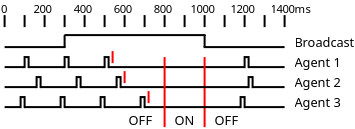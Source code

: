 <?xml version="1.0" encoding="UTF-8"?>
<dia:diagram xmlns:dia="http://www.lysator.liu.se/~alla/dia/">
  <dia:layer name="Background" visible="true" active="true">
    <dia:object type="Standard - Text" version="1" id="O0">
      <dia:attribute name="obj_pos">
        <dia:point val="32.5,8"/>
      </dia:attribute>
      <dia:attribute name="obj_bb">
        <dia:rectangle val="32.5,7.405;35.005,8.15"/>
      </dia:attribute>
      <dia:attribute name="text">
        <dia:composite type="text">
          <dia:attribute name="string">
            <dia:string>#Agent 1#</dia:string>
          </dia:attribute>
          <dia:attribute name="font">
            <dia:font family="sans" style="0" name="Helvetica"/>
          </dia:attribute>
          <dia:attribute name="height">
            <dia:real val="0.8"/>
          </dia:attribute>
          <dia:attribute name="pos">
            <dia:point val="32.5,8"/>
          </dia:attribute>
          <dia:attribute name="color">
            <dia:color val="#000000"/>
          </dia:attribute>
          <dia:attribute name="alignment">
            <dia:enum val="0"/>
          </dia:attribute>
        </dia:composite>
      </dia:attribute>
      <dia:attribute name="valign">
        <dia:enum val="3"/>
      </dia:attribute>
    </dia:object>
    <dia:object type="Standard - Text" version="1" id="O1">
      <dia:attribute name="obj_pos">
        <dia:point val="32.5,9"/>
      </dia:attribute>
      <dia:attribute name="obj_bb">
        <dia:rectangle val="32.5,8.405;35.005,9.15"/>
      </dia:attribute>
      <dia:attribute name="text">
        <dia:composite type="text">
          <dia:attribute name="string">
            <dia:string>#Agent 2#</dia:string>
          </dia:attribute>
          <dia:attribute name="font">
            <dia:font family="sans" style="0" name="Helvetica"/>
          </dia:attribute>
          <dia:attribute name="height">
            <dia:real val="0.8"/>
          </dia:attribute>
          <dia:attribute name="pos">
            <dia:point val="32.5,9"/>
          </dia:attribute>
          <dia:attribute name="color">
            <dia:color val="#000000"/>
          </dia:attribute>
          <dia:attribute name="alignment">
            <dia:enum val="0"/>
          </dia:attribute>
        </dia:composite>
      </dia:attribute>
      <dia:attribute name="valign">
        <dia:enum val="3"/>
      </dia:attribute>
    </dia:object>
    <dia:object type="Standard - Text" version="1" id="O2">
      <dia:attribute name="obj_pos">
        <dia:point val="32.5,10"/>
      </dia:attribute>
      <dia:attribute name="obj_bb">
        <dia:rectangle val="32.5,9.405;35.005,10.15"/>
      </dia:attribute>
      <dia:attribute name="text">
        <dia:composite type="text">
          <dia:attribute name="string">
            <dia:string>#Agent 3#</dia:string>
          </dia:attribute>
          <dia:attribute name="font">
            <dia:font family="sans" style="0" name="Helvetica"/>
          </dia:attribute>
          <dia:attribute name="height">
            <dia:real val="0.8"/>
          </dia:attribute>
          <dia:attribute name="pos">
            <dia:point val="32.5,10"/>
          </dia:attribute>
          <dia:attribute name="color">
            <dia:color val="#000000"/>
          </dia:attribute>
          <dia:attribute name="alignment">
            <dia:enum val="0"/>
          </dia:attribute>
        </dia:composite>
      </dia:attribute>
      <dia:attribute name="valign">
        <dia:enum val="3"/>
      </dia:attribute>
    </dia:object>
    <dia:object type="Standard - Text" version="1" id="O3">
      <dia:attribute name="obj_pos">
        <dia:point val="32.5,9"/>
      </dia:attribute>
      <dia:attribute name="obj_bb">
        <dia:rectangle val="32.5,8.405;32.5,9.15"/>
      </dia:attribute>
      <dia:attribute name="text">
        <dia:composite type="text">
          <dia:attribute name="string">
            <dia:string>##</dia:string>
          </dia:attribute>
          <dia:attribute name="font">
            <dia:font family="sans" style="0" name="Helvetica"/>
          </dia:attribute>
          <dia:attribute name="height">
            <dia:real val="0.8"/>
          </dia:attribute>
          <dia:attribute name="pos">
            <dia:point val="32.5,9"/>
          </dia:attribute>
          <dia:attribute name="color">
            <dia:color val="#000000"/>
          </dia:attribute>
          <dia:attribute name="alignment">
            <dia:enum val="0"/>
          </dia:attribute>
        </dia:composite>
      </dia:attribute>
      <dia:attribute name="valign">
        <dia:enum val="3"/>
      </dia:attribute>
    </dia:object>
    <dia:object type="Standard - Text" version="1" id="O4">
      <dia:attribute name="obj_pos">
        <dia:point val="32.5,10"/>
      </dia:attribute>
      <dia:attribute name="obj_bb">
        <dia:rectangle val="32.5,9.405;32.5,10.15"/>
      </dia:attribute>
      <dia:attribute name="text">
        <dia:composite type="text">
          <dia:attribute name="string">
            <dia:string>##</dia:string>
          </dia:attribute>
          <dia:attribute name="font">
            <dia:font family="sans" style="0" name="Helvetica"/>
          </dia:attribute>
          <dia:attribute name="height">
            <dia:real val="0.8"/>
          </dia:attribute>
          <dia:attribute name="pos">
            <dia:point val="32.5,10"/>
          </dia:attribute>
          <dia:attribute name="color">
            <dia:color val="#000000"/>
          </dia:attribute>
          <dia:attribute name="alignment">
            <dia:enum val="0"/>
          </dia:attribute>
        </dia:composite>
      </dia:attribute>
      <dia:attribute name="valign">
        <dia:enum val="3"/>
      </dia:attribute>
    </dia:object>
    <dia:object type="Standard - Text" version="1" id="O5">
      <dia:attribute name="obj_pos">
        <dia:point val="32.5,7"/>
      </dia:attribute>
      <dia:attribute name="obj_bb">
        <dia:rectangle val="32.5,6.405;35.708,7.15"/>
      </dia:attribute>
      <dia:attribute name="text">
        <dia:composite type="text">
          <dia:attribute name="string">
            <dia:string>#Broadcast#</dia:string>
          </dia:attribute>
          <dia:attribute name="font">
            <dia:font family="sans" style="0" name="Helvetica"/>
          </dia:attribute>
          <dia:attribute name="height">
            <dia:real val="0.8"/>
          </dia:attribute>
          <dia:attribute name="pos">
            <dia:point val="32.5,7"/>
          </dia:attribute>
          <dia:attribute name="color">
            <dia:color val="#000000"/>
          </dia:attribute>
          <dia:attribute name="alignment">
            <dia:enum val="0"/>
          </dia:attribute>
        </dia:composite>
      </dia:attribute>
      <dia:attribute name="valign">
        <dia:enum val="3"/>
      </dia:attribute>
    </dia:object>
    <dia:object type="Standard - Line" version="0" id="O6">
      <dia:attribute name="obj_pos">
        <dia:point val="21,7.45"/>
      </dia:attribute>
      <dia:attribute name="obj_bb">
        <dia:rectangle val="20.95,7.4;21.05,8.1"/>
      </dia:attribute>
      <dia:attribute name="conn_endpoints">
        <dia:point val="21,7.45"/>
        <dia:point val="21,8.05"/>
      </dia:attribute>
      <dia:attribute name="numcp">
        <dia:int val="1"/>
      </dia:attribute>
    </dia:object>
    <dia:object type="Standard - Line" version="0" id="O7">
      <dia:attribute name="obj_pos">
        <dia:point val="21.2,7.45"/>
      </dia:attribute>
      <dia:attribute name="obj_bb">
        <dia:rectangle val="21.15,7.4;21.25,8.1"/>
      </dia:attribute>
      <dia:attribute name="conn_endpoints">
        <dia:point val="21.2,7.45"/>
        <dia:point val="21.2,8.05"/>
      </dia:attribute>
      <dia:attribute name="numcp">
        <dia:int val="1"/>
      </dia:attribute>
    </dia:object>
    <dia:object type="Standard - Line" version="0" id="O8">
      <dia:attribute name="obj_pos">
        <dia:point val="22.6,6.2"/>
      </dia:attribute>
      <dia:attribute name="obj_bb">
        <dia:rectangle val="22.6,6.2;22.6,6.2"/>
      </dia:attribute>
      <dia:attribute name="conn_endpoints">
        <dia:point val="22.6,6.2"/>
        <dia:point val="22.6,6.2"/>
      </dia:attribute>
      <dia:attribute name="numcp">
        <dia:int val="1"/>
      </dia:attribute>
    </dia:object>
    <dia:object type="Standard - Line" version="0" id="O9">
      <dia:attribute name="obj_pos">
        <dia:point val="21.2,7.5"/>
      </dia:attribute>
      <dia:attribute name="obj_bb">
        <dia:rectangle val="20.95,7.45;21.25,7.55"/>
      </dia:attribute>
      <dia:attribute name="conn_endpoints">
        <dia:point val="21.2,7.5"/>
        <dia:point val="21,7.5"/>
      </dia:attribute>
      <dia:attribute name="numcp">
        <dia:int val="1"/>
      </dia:attribute>
    </dia:object>
    <dia:object type="Standard - Line" version="0" id="O10">
      <dia:attribute name="obj_pos">
        <dia:point val="23,8"/>
      </dia:attribute>
      <dia:attribute name="obj_bb">
        <dia:rectangle val="21.13,7.95;23.05,8.05"/>
      </dia:attribute>
      <dia:attribute name="conn_endpoints">
        <dia:point val="23,8"/>
        <dia:point val="21.18,8"/>
      </dia:attribute>
      <dia:attribute name="numcp">
        <dia:int val="1"/>
      </dia:attribute>
    </dia:object>
    <dia:object type="Standard - Line" version="0" id="O11">
      <dia:attribute name="obj_pos">
        <dia:point val="30,8"/>
      </dia:attribute>
      <dia:attribute name="obj_bb">
        <dia:rectangle val="23.13,7.95;30.05,8.05"/>
      </dia:attribute>
      <dia:attribute name="conn_endpoints">
        <dia:point val="30,8"/>
        <dia:point val="23.18,8"/>
      </dia:attribute>
      <dia:attribute name="numcp">
        <dia:int val="1"/>
      </dia:attribute>
    </dia:object>
    <dia:object type="Standard - Line" version="0" id="O12">
      <dia:attribute name="obj_pos">
        <dia:point val="28,7.5"/>
      </dia:attribute>
      <dia:attribute name="obj_bb">
        <dia:rectangle val="27.95,7.45;28.05,11.05"/>
      </dia:attribute>
      <dia:attribute name="conn_endpoints">
        <dia:point val="28,7.5"/>
        <dia:point val="28,11"/>
      </dia:attribute>
      <dia:attribute name="numcp">
        <dia:int val="1"/>
      </dia:attribute>
      <dia:attribute name="line_color">
        <dia:color val="#ff0000"/>
      </dia:attribute>
    </dia:object>
    <dia:object type="Standard - Line" version="0" id="O13">
      <dia:attribute name="obj_pos">
        <dia:point val="21,6.4"/>
      </dia:attribute>
      <dia:attribute name="obj_bb">
        <dia:rectangle val="20.95,6.35;21.05,7.05"/>
      </dia:attribute>
      <dia:attribute name="conn_endpoints">
        <dia:point val="21,6.4"/>
        <dia:point val="21,7"/>
      </dia:attribute>
      <dia:attribute name="numcp">
        <dia:int val="1"/>
      </dia:attribute>
    </dia:object>
    <dia:object type="Standard - Line" version="0" id="O14">
      <dia:attribute name="obj_pos">
        <dia:point val="28.05,6.4"/>
      </dia:attribute>
      <dia:attribute name="obj_bb">
        <dia:rectangle val="20.94,6.35;28.1,6.45"/>
      </dia:attribute>
      <dia:attribute name="conn_endpoints">
        <dia:point val="28.05,6.4"/>
        <dia:point val="20.99,6.4"/>
      </dia:attribute>
      <dia:attribute name="numcp">
        <dia:int val="1"/>
      </dia:attribute>
    </dia:object>
    <dia:object type="Standard - Line" version="0" id="O15">
      <dia:attribute name="obj_pos">
        <dia:point val="32,7"/>
      </dia:attribute>
      <dia:attribute name="obj_bb">
        <dia:rectangle val="27.9,6.95;32.05,7.05"/>
      </dia:attribute>
      <dia:attribute name="conn_endpoints">
        <dia:point val="32,7"/>
        <dia:point val="27.95,7"/>
      </dia:attribute>
      <dia:attribute name="numcp">
        <dia:int val="1"/>
      </dia:attribute>
    </dia:object>
    <dia:object type="Standard - Line" version="0" id="O16">
      <dia:attribute name="obj_pos">
        <dia:point val="21,8"/>
      </dia:attribute>
      <dia:attribute name="obj_bb">
        <dia:rectangle val="19.15,7.95;21.05,8.05"/>
      </dia:attribute>
      <dia:attribute name="conn_endpoints">
        <dia:point val="21,8"/>
        <dia:point val="19.2,8"/>
      </dia:attribute>
      <dia:attribute name="numcp">
        <dia:int val="1"/>
      </dia:attribute>
    </dia:object>
    <dia:object type="Standard - Line" version="0" id="O17">
      <dia:attribute name="obj_pos">
        <dia:point val="19,7.45"/>
      </dia:attribute>
      <dia:attribute name="obj_bb">
        <dia:rectangle val="18.95,7.4;19.05,8.1"/>
      </dia:attribute>
      <dia:attribute name="conn_endpoints">
        <dia:point val="19,7.45"/>
        <dia:point val="19,8.05"/>
      </dia:attribute>
      <dia:attribute name="numcp">
        <dia:int val="1"/>
      </dia:attribute>
    </dia:object>
    <dia:object type="Standard - Line" version="0" id="O18">
      <dia:attribute name="obj_pos">
        <dia:point val="19.2,7.45"/>
      </dia:attribute>
      <dia:attribute name="obj_bb">
        <dia:rectangle val="19.15,7.4;19.25,8.1"/>
      </dia:attribute>
      <dia:attribute name="conn_endpoints">
        <dia:point val="19.2,7.45"/>
        <dia:point val="19.2,8.05"/>
      </dia:attribute>
      <dia:attribute name="numcp">
        <dia:int val="1"/>
      </dia:attribute>
    </dia:object>
    <dia:object type="Standard - Line" version="0" id="O19">
      <dia:attribute name="obj_pos">
        <dia:point val="19.2,7.5"/>
      </dia:attribute>
      <dia:attribute name="obj_bb">
        <dia:rectangle val="18.95,7.45;19.25,7.55"/>
      </dia:attribute>
      <dia:attribute name="conn_endpoints">
        <dia:point val="19.2,7.5"/>
        <dia:point val="19,7.5"/>
      </dia:attribute>
      <dia:attribute name="numcp">
        <dia:int val="1"/>
      </dia:attribute>
    </dia:object>
    <dia:object type="Standard - Line" version="0" id="O20">
      <dia:attribute name="obj_pos">
        <dia:point val="23,7.45"/>
      </dia:attribute>
      <dia:attribute name="obj_bb">
        <dia:rectangle val="22.95,7.4;23.05,8.1"/>
      </dia:attribute>
      <dia:attribute name="conn_endpoints">
        <dia:point val="23,7.45"/>
        <dia:point val="23,8.05"/>
      </dia:attribute>
      <dia:attribute name="numcp">
        <dia:int val="1"/>
      </dia:attribute>
    </dia:object>
    <dia:object type="Standard - Line" version="0" id="O21">
      <dia:attribute name="obj_pos">
        <dia:point val="23.2,7.45"/>
      </dia:attribute>
      <dia:attribute name="obj_bb">
        <dia:rectangle val="23.15,7.4;23.25,8.1"/>
      </dia:attribute>
      <dia:attribute name="conn_endpoints">
        <dia:point val="23.2,7.45"/>
        <dia:point val="23.2,8.05"/>
      </dia:attribute>
      <dia:attribute name="numcp">
        <dia:int val="1"/>
      </dia:attribute>
    </dia:object>
    <dia:object type="Standard - Line" version="0" id="O22">
      <dia:attribute name="obj_pos">
        <dia:point val="23.2,7.5"/>
      </dia:attribute>
      <dia:attribute name="obj_bb">
        <dia:rectangle val="22.95,7.45;23.25,7.55"/>
      </dia:attribute>
      <dia:attribute name="conn_endpoints">
        <dia:point val="23.2,7.5"/>
        <dia:point val="23,7.5"/>
      </dia:attribute>
      <dia:attribute name="numcp">
        <dia:int val="1"/>
      </dia:attribute>
    </dia:object>
    <dia:object type="Standard - Line" version="0" id="O23">
      <dia:attribute name="obj_pos">
        <dia:point val="19,8"/>
      </dia:attribute>
      <dia:attribute name="obj_bb">
        <dia:rectangle val="17.95,7.95;19.05,8.05"/>
      </dia:attribute>
      <dia:attribute name="conn_endpoints">
        <dia:point val="19,8"/>
        <dia:point val="18,8"/>
      </dia:attribute>
      <dia:attribute name="numcp">
        <dia:int val="1"/>
      </dia:attribute>
    </dia:object>
    <dia:object type="Standard - Line" version="0" id="O24">
      <dia:attribute name="obj_pos">
        <dia:point val="21.6,8.45"/>
      </dia:attribute>
      <dia:attribute name="obj_bb">
        <dia:rectangle val="21.55,8.4;21.65,9.1"/>
      </dia:attribute>
      <dia:attribute name="conn_endpoints">
        <dia:point val="21.6,8.45"/>
        <dia:point val="21.6,9.05"/>
      </dia:attribute>
      <dia:attribute name="numcp">
        <dia:int val="1"/>
      </dia:attribute>
    </dia:object>
    <dia:object type="Standard - Line" version="0" id="O25">
      <dia:attribute name="obj_pos">
        <dia:point val="21.8,8.45"/>
      </dia:attribute>
      <dia:attribute name="obj_bb">
        <dia:rectangle val="21.75,8.4;21.85,9.1"/>
      </dia:attribute>
      <dia:attribute name="conn_endpoints">
        <dia:point val="21.8,8.45"/>
        <dia:point val="21.8,9.05"/>
      </dia:attribute>
      <dia:attribute name="numcp">
        <dia:int val="1"/>
      </dia:attribute>
    </dia:object>
    <dia:object type="Standard - Line" version="0" id="O26">
      <dia:attribute name="obj_pos">
        <dia:point val="21.8,8.5"/>
      </dia:attribute>
      <dia:attribute name="obj_bb">
        <dia:rectangle val="21.55,8.45;21.85,8.55"/>
      </dia:attribute>
      <dia:attribute name="conn_endpoints">
        <dia:point val="21.8,8.5"/>
        <dia:point val="21.6,8.5"/>
      </dia:attribute>
      <dia:attribute name="numcp">
        <dia:int val="1"/>
      </dia:attribute>
    </dia:object>
    <dia:object type="Standard - Line" version="0" id="O27">
      <dia:attribute name="obj_pos">
        <dia:point val="23.6,9"/>
      </dia:attribute>
      <dia:attribute name="obj_bb">
        <dia:rectangle val="21.73,8.95;23.65,9.05"/>
      </dia:attribute>
      <dia:attribute name="conn_endpoints">
        <dia:point val="23.6,9"/>
        <dia:point val="21.78,9"/>
      </dia:attribute>
      <dia:attribute name="numcp">
        <dia:int val="1"/>
      </dia:attribute>
    </dia:object>
    <dia:object type="Standard - Line" version="0" id="O28">
      <dia:attribute name="obj_pos">
        <dia:point val="30.2,9"/>
      </dia:attribute>
      <dia:attribute name="obj_bb">
        <dia:rectangle val="23.73,8.95;30.25,9.05"/>
      </dia:attribute>
      <dia:attribute name="conn_endpoints">
        <dia:point val="30.2,9"/>
        <dia:point val="23.78,9"/>
      </dia:attribute>
      <dia:attribute name="numcp">
        <dia:int val="1"/>
      </dia:attribute>
    </dia:object>
    <dia:object type="Standard - Line" version="0" id="O29">
      <dia:attribute name="obj_pos">
        <dia:point val="21.6,9"/>
      </dia:attribute>
      <dia:attribute name="obj_bb">
        <dia:rectangle val="19.75,8.95;21.65,9.05"/>
      </dia:attribute>
      <dia:attribute name="conn_endpoints">
        <dia:point val="21.6,9"/>
        <dia:point val="19.8,9"/>
      </dia:attribute>
      <dia:attribute name="numcp">
        <dia:int val="1"/>
      </dia:attribute>
    </dia:object>
    <dia:object type="Standard - Line" version="0" id="O30">
      <dia:attribute name="obj_pos">
        <dia:point val="19.6,8.45"/>
      </dia:attribute>
      <dia:attribute name="obj_bb">
        <dia:rectangle val="19.55,8.4;19.65,9.1"/>
      </dia:attribute>
      <dia:attribute name="conn_endpoints">
        <dia:point val="19.6,8.45"/>
        <dia:point val="19.6,9.05"/>
      </dia:attribute>
      <dia:attribute name="numcp">
        <dia:int val="1"/>
      </dia:attribute>
    </dia:object>
    <dia:object type="Standard - Line" version="0" id="O31">
      <dia:attribute name="obj_pos">
        <dia:point val="19.8,8.45"/>
      </dia:attribute>
      <dia:attribute name="obj_bb">
        <dia:rectangle val="19.75,8.4;19.85,9.1"/>
      </dia:attribute>
      <dia:attribute name="conn_endpoints">
        <dia:point val="19.8,8.45"/>
        <dia:point val="19.8,9.05"/>
      </dia:attribute>
      <dia:attribute name="numcp">
        <dia:int val="1"/>
      </dia:attribute>
    </dia:object>
    <dia:object type="Standard - Line" version="0" id="O32">
      <dia:attribute name="obj_pos">
        <dia:point val="19.8,8.5"/>
      </dia:attribute>
      <dia:attribute name="obj_bb">
        <dia:rectangle val="19.55,8.45;19.85,8.55"/>
      </dia:attribute>
      <dia:attribute name="conn_endpoints">
        <dia:point val="19.8,8.5"/>
        <dia:point val="19.6,8.5"/>
      </dia:attribute>
      <dia:attribute name="numcp">
        <dia:int val="1"/>
      </dia:attribute>
    </dia:object>
    <dia:object type="Standard - Line" version="0" id="O33">
      <dia:attribute name="obj_pos">
        <dia:point val="23.6,8.45"/>
      </dia:attribute>
      <dia:attribute name="obj_bb">
        <dia:rectangle val="23.55,8.4;23.65,9.1"/>
      </dia:attribute>
      <dia:attribute name="conn_endpoints">
        <dia:point val="23.6,8.45"/>
        <dia:point val="23.6,9.05"/>
      </dia:attribute>
      <dia:attribute name="numcp">
        <dia:int val="1"/>
      </dia:attribute>
    </dia:object>
    <dia:object type="Standard - Line" version="0" id="O34">
      <dia:attribute name="obj_pos">
        <dia:point val="23.8,8.45"/>
      </dia:attribute>
      <dia:attribute name="obj_bb">
        <dia:rectangle val="23.75,8.4;23.85,9.1"/>
      </dia:attribute>
      <dia:attribute name="conn_endpoints">
        <dia:point val="23.8,8.45"/>
        <dia:point val="23.8,9.05"/>
      </dia:attribute>
      <dia:attribute name="numcp">
        <dia:int val="1"/>
      </dia:attribute>
    </dia:object>
    <dia:object type="Standard - Line" version="0" id="O35">
      <dia:attribute name="obj_pos">
        <dia:point val="23.8,8.5"/>
      </dia:attribute>
      <dia:attribute name="obj_bb">
        <dia:rectangle val="23.55,8.45;23.85,8.55"/>
      </dia:attribute>
      <dia:attribute name="conn_endpoints">
        <dia:point val="23.8,8.5"/>
        <dia:point val="23.6,8.5"/>
      </dia:attribute>
      <dia:attribute name="numcp">
        <dia:int val="1"/>
      </dia:attribute>
    </dia:object>
    <dia:object type="Standard - Line" version="0" id="O36">
      <dia:attribute name="obj_pos">
        <dia:point val="19.6,9"/>
      </dia:attribute>
      <dia:attribute name="obj_bb">
        <dia:rectangle val="17.95,8.95;19.65,9.05"/>
      </dia:attribute>
      <dia:attribute name="conn_endpoints">
        <dia:point val="19.6,9"/>
        <dia:point val="18,9"/>
      </dia:attribute>
      <dia:attribute name="numcp">
        <dia:int val="1"/>
      </dia:attribute>
    </dia:object>
    <dia:object type="Standard - Line" version="0" id="O37">
      <dia:attribute name="obj_pos">
        <dia:point val="22.8,9.45"/>
      </dia:attribute>
      <dia:attribute name="obj_bb">
        <dia:rectangle val="22.75,9.4;22.85,10.1"/>
      </dia:attribute>
      <dia:attribute name="conn_endpoints">
        <dia:point val="22.8,9.45"/>
        <dia:point val="22.8,10.05"/>
      </dia:attribute>
      <dia:attribute name="numcp">
        <dia:int val="1"/>
      </dia:attribute>
    </dia:object>
    <dia:object type="Standard - Line" version="0" id="O38">
      <dia:attribute name="obj_pos">
        <dia:point val="23,9.45"/>
      </dia:attribute>
      <dia:attribute name="obj_bb">
        <dia:rectangle val="22.95,9.4;23.05,10.1"/>
      </dia:attribute>
      <dia:attribute name="conn_endpoints">
        <dia:point val="23,9.45"/>
        <dia:point val="23,10.05"/>
      </dia:attribute>
      <dia:attribute name="numcp">
        <dia:int val="1"/>
      </dia:attribute>
    </dia:object>
    <dia:object type="Standard - Line" version="0" id="O39">
      <dia:attribute name="obj_pos">
        <dia:point val="23,9.5"/>
      </dia:attribute>
      <dia:attribute name="obj_bb">
        <dia:rectangle val="22.75,9.45;23.05,9.55"/>
      </dia:attribute>
      <dia:attribute name="conn_endpoints">
        <dia:point val="23,9.5"/>
        <dia:point val="22.8,9.5"/>
      </dia:attribute>
      <dia:attribute name="numcp">
        <dia:int val="1"/>
      </dia:attribute>
    </dia:object>
    <dia:object type="Standard - Line" version="0" id="O40">
      <dia:attribute name="obj_pos">
        <dia:point val="24.8,10"/>
      </dia:attribute>
      <dia:attribute name="obj_bb">
        <dia:rectangle val="22.93,9.95;24.85,10.05"/>
      </dia:attribute>
      <dia:attribute name="conn_endpoints">
        <dia:point val="24.8,10"/>
        <dia:point val="22.98,10"/>
      </dia:attribute>
      <dia:attribute name="numcp">
        <dia:int val="1"/>
      </dia:attribute>
    </dia:object>
    <dia:object type="Standard - Line" version="0" id="O41">
      <dia:attribute name="obj_pos">
        <dia:point val="29.8,10"/>
      </dia:attribute>
      <dia:attribute name="obj_bb">
        <dia:rectangle val="24.93,9.95;29.85,10.05"/>
      </dia:attribute>
      <dia:attribute name="conn_endpoints">
        <dia:point val="29.8,10"/>
        <dia:point val="24.98,10"/>
      </dia:attribute>
      <dia:attribute name="numcp">
        <dia:int val="1"/>
      </dia:attribute>
    </dia:object>
    <dia:object type="Standard - Line" version="0" id="O42">
      <dia:attribute name="obj_pos">
        <dia:point val="22.8,10"/>
      </dia:attribute>
      <dia:attribute name="obj_bb">
        <dia:rectangle val="20.95,9.95;22.85,10.05"/>
      </dia:attribute>
      <dia:attribute name="conn_endpoints">
        <dia:point val="22.8,10"/>
        <dia:point val="21,10"/>
      </dia:attribute>
      <dia:attribute name="numcp">
        <dia:int val="1"/>
      </dia:attribute>
    </dia:object>
    <dia:object type="Standard - Line" version="0" id="O43">
      <dia:attribute name="obj_pos">
        <dia:point val="20.8,9.45"/>
      </dia:attribute>
      <dia:attribute name="obj_bb">
        <dia:rectangle val="20.75,9.4;20.85,10.1"/>
      </dia:attribute>
      <dia:attribute name="conn_endpoints">
        <dia:point val="20.8,9.45"/>
        <dia:point val="20.8,10.05"/>
      </dia:attribute>
      <dia:attribute name="numcp">
        <dia:int val="1"/>
      </dia:attribute>
    </dia:object>
    <dia:object type="Standard - Line" version="0" id="O44">
      <dia:attribute name="obj_pos">
        <dia:point val="21,9.45"/>
      </dia:attribute>
      <dia:attribute name="obj_bb">
        <dia:rectangle val="20.95,9.4;21.05,10.1"/>
      </dia:attribute>
      <dia:attribute name="conn_endpoints">
        <dia:point val="21,9.45"/>
        <dia:point val="21,10.05"/>
      </dia:attribute>
      <dia:attribute name="numcp">
        <dia:int val="1"/>
      </dia:attribute>
    </dia:object>
    <dia:object type="Standard - Line" version="0" id="O45">
      <dia:attribute name="obj_pos">
        <dia:point val="21,9.5"/>
      </dia:attribute>
      <dia:attribute name="obj_bb">
        <dia:rectangle val="20.75,9.45;21.05,9.55"/>
      </dia:attribute>
      <dia:attribute name="conn_endpoints">
        <dia:point val="21,9.5"/>
        <dia:point val="20.8,9.5"/>
      </dia:attribute>
      <dia:attribute name="numcp">
        <dia:int val="1"/>
      </dia:attribute>
    </dia:object>
    <dia:object type="Standard - Line" version="0" id="O46">
      <dia:attribute name="obj_pos">
        <dia:point val="24.8,9.45"/>
      </dia:attribute>
      <dia:attribute name="obj_bb">
        <dia:rectangle val="24.75,9.4;24.85,10.1"/>
      </dia:attribute>
      <dia:attribute name="conn_endpoints">
        <dia:point val="24.8,9.45"/>
        <dia:point val="24.8,10.05"/>
      </dia:attribute>
      <dia:attribute name="numcp">
        <dia:int val="1"/>
      </dia:attribute>
    </dia:object>
    <dia:object type="Standard - Line" version="0" id="O47">
      <dia:attribute name="obj_pos">
        <dia:point val="25,9.45"/>
      </dia:attribute>
      <dia:attribute name="obj_bb">
        <dia:rectangle val="24.95,9.4;25.05,10.1"/>
      </dia:attribute>
      <dia:attribute name="conn_endpoints">
        <dia:point val="25,9.45"/>
        <dia:point val="25,10.05"/>
      </dia:attribute>
      <dia:attribute name="numcp">
        <dia:int val="1"/>
      </dia:attribute>
    </dia:object>
    <dia:object type="Standard - Line" version="0" id="O48">
      <dia:attribute name="obj_pos">
        <dia:point val="25,9.5"/>
      </dia:attribute>
      <dia:attribute name="obj_bb">
        <dia:rectangle val="24.75,9.45;25.05,9.55"/>
      </dia:attribute>
      <dia:attribute name="conn_endpoints">
        <dia:point val="25,9.5"/>
        <dia:point val="24.8,9.5"/>
      </dia:attribute>
      <dia:attribute name="numcp">
        <dia:int val="1"/>
      </dia:attribute>
    </dia:object>
    <dia:object type="Standard - Line" version="0" id="O49">
      <dia:attribute name="obj_pos">
        <dia:point val="20.8,10"/>
      </dia:attribute>
      <dia:attribute name="obj_bb">
        <dia:rectangle val="18.93,9.95;20.85,10.05"/>
      </dia:attribute>
      <dia:attribute name="conn_endpoints">
        <dia:point val="20.8,10"/>
        <dia:point val="18.98,10"/>
      </dia:attribute>
      <dia:attribute name="numcp">
        <dia:int val="1"/>
      </dia:attribute>
    </dia:object>
    <dia:object type="Standard - Line" version="0" id="O50">
      <dia:attribute name="obj_pos">
        <dia:point val="18.8,9.45"/>
      </dia:attribute>
      <dia:attribute name="obj_bb">
        <dia:rectangle val="18.75,9.4;18.85,10.1"/>
      </dia:attribute>
      <dia:attribute name="conn_endpoints">
        <dia:point val="18.8,9.45"/>
        <dia:point val="18.8,10.05"/>
      </dia:attribute>
      <dia:attribute name="numcp">
        <dia:int val="1"/>
      </dia:attribute>
    </dia:object>
    <dia:object type="Standard - Line" version="0" id="O51">
      <dia:attribute name="obj_pos">
        <dia:point val="19,9.45"/>
      </dia:attribute>
      <dia:attribute name="obj_bb">
        <dia:rectangle val="18.95,9.4;19.05,10.1"/>
      </dia:attribute>
      <dia:attribute name="conn_endpoints">
        <dia:point val="19,9.45"/>
        <dia:point val="19,10.05"/>
      </dia:attribute>
      <dia:attribute name="numcp">
        <dia:int val="1"/>
      </dia:attribute>
    </dia:object>
    <dia:object type="Standard - Line" version="0" id="O52">
      <dia:attribute name="obj_pos">
        <dia:point val="19,9.5"/>
      </dia:attribute>
      <dia:attribute name="obj_bb">
        <dia:rectangle val="18.75,9.45;19.05,9.55"/>
      </dia:attribute>
      <dia:attribute name="conn_endpoints">
        <dia:point val="19,9.5"/>
        <dia:point val="18.8,9.5"/>
      </dia:attribute>
      <dia:attribute name="numcp">
        <dia:int val="1"/>
      </dia:attribute>
    </dia:object>
    <dia:object type="Standard - Line" version="0" id="O53">
      <dia:attribute name="obj_pos">
        <dia:point val="18.8,10"/>
      </dia:attribute>
      <dia:attribute name="obj_bb">
        <dia:rectangle val="17.95,9.95;18.85,10.05"/>
      </dia:attribute>
      <dia:attribute name="conn_endpoints">
        <dia:point val="18.8,10"/>
        <dia:point val="18,10"/>
      </dia:attribute>
      <dia:attribute name="numcp">
        <dia:int val="1"/>
      </dia:attribute>
    </dia:object>
    <dia:object type="Standard - Line" version="0" id="O54">
      <dia:attribute name="obj_pos">
        <dia:point val="21.05,7"/>
      </dia:attribute>
      <dia:attribute name="obj_bb">
        <dia:rectangle val="17.95,6.95;21.1,7.05"/>
      </dia:attribute>
      <dia:attribute name="conn_endpoints">
        <dia:point val="21.05,7"/>
        <dia:point val="18,7"/>
      </dia:attribute>
      <dia:attribute name="numcp">
        <dia:int val="1"/>
      </dia:attribute>
    </dia:object>
    <dia:object type="Standard - Line" version="0" id="O55">
      <dia:attribute name="obj_pos">
        <dia:point val="18,5.4"/>
      </dia:attribute>
      <dia:attribute name="obj_bb">
        <dia:rectangle val="17.95,5.35;18.05,6.05"/>
      </dia:attribute>
      <dia:attribute name="conn_endpoints">
        <dia:point val="18,5.4"/>
        <dia:point val="18,6"/>
      </dia:attribute>
      <dia:attribute name="numcp">
        <dia:int val="1"/>
      </dia:attribute>
    </dia:object>
    <dia:object type="Standard - Line" version="0" id="O56">
      <dia:attribute name="obj_pos">
        <dia:point val="19,5.4"/>
      </dia:attribute>
      <dia:attribute name="obj_bb">
        <dia:rectangle val="18.95,5.35;19.05,6.05"/>
      </dia:attribute>
      <dia:attribute name="conn_endpoints">
        <dia:point val="19,5.4"/>
        <dia:point val="19,6"/>
      </dia:attribute>
      <dia:attribute name="numcp">
        <dia:int val="1"/>
      </dia:attribute>
    </dia:object>
    <dia:object type="Standard - Line" version="0" id="O57">
      <dia:attribute name="obj_pos">
        <dia:point val="20,5.4"/>
      </dia:attribute>
      <dia:attribute name="obj_bb">
        <dia:rectangle val="19.95,5.35;20.05,6.05"/>
      </dia:attribute>
      <dia:attribute name="conn_endpoints">
        <dia:point val="20,5.4"/>
        <dia:point val="20,6"/>
      </dia:attribute>
      <dia:attribute name="numcp">
        <dia:int val="1"/>
      </dia:attribute>
    </dia:object>
    <dia:object type="Standard - Line" version="0" id="O58">
      <dia:attribute name="obj_pos">
        <dia:point val="21,5.4"/>
      </dia:attribute>
      <dia:attribute name="obj_bb">
        <dia:rectangle val="20.95,5.35;21.05,6.05"/>
      </dia:attribute>
      <dia:attribute name="conn_endpoints">
        <dia:point val="21,5.4"/>
        <dia:point val="21,6"/>
      </dia:attribute>
      <dia:attribute name="numcp">
        <dia:int val="1"/>
      </dia:attribute>
    </dia:object>
    <dia:object type="Standard - Line" version="0" id="O59">
      <dia:attribute name="obj_pos">
        <dia:point val="22,5.4"/>
      </dia:attribute>
      <dia:attribute name="obj_bb">
        <dia:rectangle val="21.95,5.35;22.05,6.05"/>
      </dia:attribute>
      <dia:attribute name="conn_endpoints">
        <dia:point val="22,5.4"/>
        <dia:point val="22,6"/>
      </dia:attribute>
      <dia:attribute name="numcp">
        <dia:int val="1"/>
      </dia:attribute>
    </dia:object>
    <dia:object type="Standard - Line" version="0" id="O60">
      <dia:attribute name="obj_pos">
        <dia:point val="23,5.4"/>
      </dia:attribute>
      <dia:attribute name="obj_bb">
        <dia:rectangle val="22.95,5.35;23.05,6.05"/>
      </dia:attribute>
      <dia:attribute name="conn_endpoints">
        <dia:point val="23,5.4"/>
        <dia:point val="23,6"/>
      </dia:attribute>
      <dia:attribute name="numcp">
        <dia:int val="1"/>
      </dia:attribute>
    </dia:object>
    <dia:object type="Standard - Line" version="0" id="O61">
      <dia:attribute name="obj_pos">
        <dia:point val="24,5.4"/>
      </dia:attribute>
      <dia:attribute name="obj_bb">
        <dia:rectangle val="23.95,5.35;24.05,6.05"/>
      </dia:attribute>
      <dia:attribute name="conn_endpoints">
        <dia:point val="24,5.4"/>
        <dia:point val="24,6"/>
      </dia:attribute>
      <dia:attribute name="numcp">
        <dia:int val="1"/>
      </dia:attribute>
    </dia:object>
    <dia:object type="Standard - Text" version="1" id="O62">
      <dia:attribute name="obj_pos">
        <dia:point val="17.82,5.3"/>
      </dia:attribute>
      <dia:attribute name="obj_bb">
        <dia:rectangle val="17.82,4.775;18.18,5.433"/>
      </dia:attribute>
      <dia:attribute name="text">
        <dia:composite type="text">
          <dia:attribute name="string">
            <dia:string>#0#</dia:string>
          </dia:attribute>
          <dia:attribute name="font">
            <dia:font family="sans" style="0" name="Helvetica"/>
          </dia:attribute>
          <dia:attribute name="height">
            <dia:real val="0.706"/>
          </dia:attribute>
          <dia:attribute name="pos">
            <dia:point val="17.82,5.3"/>
          </dia:attribute>
          <dia:attribute name="color">
            <dia:color val="#000000"/>
          </dia:attribute>
          <dia:attribute name="alignment">
            <dia:enum val="0"/>
          </dia:attribute>
        </dia:composite>
      </dia:attribute>
      <dia:attribute name="valign">
        <dia:enum val="3"/>
      </dia:attribute>
    </dia:object>
    <dia:object type="Standard - Text" version="1" id="O63">
      <dia:attribute name="obj_pos">
        <dia:point val="19.45,5.3"/>
      </dia:attribute>
      <dia:attribute name="obj_bb">
        <dia:rectangle val="19.45,4.775;20.53,5.433"/>
      </dia:attribute>
      <dia:attribute name="text">
        <dia:composite type="text">
          <dia:attribute name="string">
            <dia:string>#200#</dia:string>
          </dia:attribute>
          <dia:attribute name="font">
            <dia:font family="sans" style="0" name="Helvetica"/>
          </dia:attribute>
          <dia:attribute name="height">
            <dia:real val="0.706"/>
          </dia:attribute>
          <dia:attribute name="pos">
            <dia:point val="19.45,5.3"/>
          </dia:attribute>
          <dia:attribute name="color">
            <dia:color val="#000000"/>
          </dia:attribute>
          <dia:attribute name="alignment">
            <dia:enum val="0"/>
          </dia:attribute>
        </dia:composite>
      </dia:attribute>
      <dia:attribute name="valign">
        <dia:enum val="3"/>
      </dia:attribute>
    </dia:object>
    <dia:object type="Standard - Text" version="1" id="O64">
      <dia:attribute name="obj_pos">
        <dia:point val="21.46,5.3"/>
      </dia:attribute>
      <dia:attribute name="obj_bb">
        <dia:rectangle val="21.46,4.775;22.54,5.433"/>
      </dia:attribute>
      <dia:attribute name="text">
        <dia:composite type="text">
          <dia:attribute name="string">
            <dia:string>#400#</dia:string>
          </dia:attribute>
          <dia:attribute name="font">
            <dia:font family="sans" style="0" name="Helvetica"/>
          </dia:attribute>
          <dia:attribute name="height">
            <dia:real val="0.706"/>
          </dia:attribute>
          <dia:attribute name="pos">
            <dia:point val="21.46,5.3"/>
          </dia:attribute>
          <dia:attribute name="color">
            <dia:color val="#000000"/>
          </dia:attribute>
          <dia:attribute name="alignment">
            <dia:enum val="0"/>
          </dia:attribute>
        </dia:composite>
      </dia:attribute>
      <dia:attribute name="valign">
        <dia:enum val="3"/>
      </dia:attribute>
    </dia:object>
    <dia:object type="Standard - Text" version="1" id="O65">
      <dia:attribute name="obj_pos">
        <dia:point val="23.46,5.3"/>
      </dia:attribute>
      <dia:attribute name="obj_bb">
        <dia:rectangle val="23.46,4.775;24.54,5.433"/>
      </dia:attribute>
      <dia:attribute name="text">
        <dia:composite type="text">
          <dia:attribute name="string">
            <dia:string>#600#</dia:string>
          </dia:attribute>
          <dia:attribute name="font">
            <dia:font family="sans" style="0" name="Helvetica"/>
          </dia:attribute>
          <dia:attribute name="height">
            <dia:real val="0.706"/>
          </dia:attribute>
          <dia:attribute name="pos">
            <dia:point val="23.46,5.3"/>
          </dia:attribute>
          <dia:attribute name="color">
            <dia:color val="#000000"/>
          </dia:attribute>
          <dia:attribute name="alignment">
            <dia:enum val="0"/>
          </dia:attribute>
        </dia:composite>
      </dia:attribute>
      <dia:attribute name="valign">
        <dia:enum val="3"/>
      </dia:attribute>
    </dia:object>
    <dia:object type="Standard - Line" version="0" id="O66">
      <dia:attribute name="obj_pos">
        <dia:point val="23.4,7.2"/>
      </dia:attribute>
      <dia:attribute name="obj_bb">
        <dia:rectangle val="23.35,7.15;23.45,7.85"/>
      </dia:attribute>
      <dia:attribute name="conn_endpoints">
        <dia:point val="23.4,7.2"/>
        <dia:point val="23.4,7.8"/>
      </dia:attribute>
      <dia:attribute name="numcp">
        <dia:int val="1"/>
      </dia:attribute>
      <dia:attribute name="line_color">
        <dia:color val="#ff0000"/>
      </dia:attribute>
    </dia:object>
    <dia:object type="Standard - Line" version="0" id="O67">
      <dia:attribute name="obj_pos">
        <dia:point val="24,8.2"/>
      </dia:attribute>
      <dia:attribute name="obj_bb">
        <dia:rectangle val="23.95,8.15;24.05,8.85"/>
      </dia:attribute>
      <dia:attribute name="conn_endpoints">
        <dia:point val="24,8.2"/>
        <dia:point val="24,8.8"/>
      </dia:attribute>
      <dia:attribute name="numcp">
        <dia:int val="1"/>
      </dia:attribute>
      <dia:attribute name="line_color">
        <dia:color val="#ff0000"/>
      </dia:attribute>
    </dia:object>
    <dia:object type="Standard - Line" version="0" id="O68">
      <dia:attribute name="obj_pos">
        <dia:point val="25.2,9.2"/>
      </dia:attribute>
      <dia:attribute name="obj_bb">
        <dia:rectangle val="25.15,9.15;25.25,9.85"/>
      </dia:attribute>
      <dia:attribute name="conn_endpoints">
        <dia:point val="25.2,9.2"/>
        <dia:point val="25.2,9.8"/>
      </dia:attribute>
      <dia:attribute name="numcp">
        <dia:int val="1"/>
      </dia:attribute>
      <dia:attribute name="line_color">
        <dia:color val="#ff0000"/>
      </dia:attribute>
    </dia:object>
    <dia:object type="Standard - Line" version="0" id="O69">
      <dia:attribute name="obj_pos">
        <dia:point val="26,7.5"/>
      </dia:attribute>
      <dia:attribute name="obj_bb">
        <dia:rectangle val="25.95,7.45;26.05,11.05"/>
      </dia:attribute>
      <dia:attribute name="conn_endpoints">
        <dia:point val="26,7.5"/>
        <dia:point val="26,11"/>
      </dia:attribute>
      <dia:attribute name="numcp">
        <dia:int val="1"/>
      </dia:attribute>
      <dia:attribute name="line_color">
        <dia:color val="#ff0000"/>
      </dia:attribute>
    </dia:object>
    <dia:object type="Standard - Line" version="0" id="O70">
      <dia:attribute name="obj_pos">
        <dia:point val="30,7.45"/>
      </dia:attribute>
      <dia:attribute name="obj_bb">
        <dia:rectangle val="29.95,7.4;30.05,8.1"/>
      </dia:attribute>
      <dia:attribute name="conn_endpoints">
        <dia:point val="30,7.45"/>
        <dia:point val="30,8.05"/>
      </dia:attribute>
      <dia:attribute name="numcp">
        <dia:int val="1"/>
      </dia:attribute>
    </dia:object>
    <dia:object type="Standard - Line" version="0" id="O71">
      <dia:attribute name="obj_pos">
        <dia:point val="30.2,7.45"/>
      </dia:attribute>
      <dia:attribute name="obj_bb">
        <dia:rectangle val="30.15,7.4;30.25,8.1"/>
      </dia:attribute>
      <dia:attribute name="conn_endpoints">
        <dia:point val="30.2,7.45"/>
        <dia:point val="30.2,8.05"/>
      </dia:attribute>
      <dia:attribute name="numcp">
        <dia:int val="1"/>
      </dia:attribute>
    </dia:object>
    <dia:object type="Standard - Line" version="0" id="O72">
      <dia:attribute name="obj_pos">
        <dia:point val="30.2,7.5"/>
      </dia:attribute>
      <dia:attribute name="obj_bb">
        <dia:rectangle val="29.95,7.45;30.25,7.55"/>
      </dia:attribute>
      <dia:attribute name="conn_endpoints">
        <dia:point val="30.2,7.5"/>
        <dia:point val="30,7.5"/>
      </dia:attribute>
      <dia:attribute name="numcp">
        <dia:int val="1"/>
      </dia:attribute>
    </dia:object>
    <dia:object type="Standard - Line" version="0" id="O73">
      <dia:attribute name="obj_pos">
        <dia:point val="32,8"/>
      </dia:attribute>
      <dia:attribute name="obj_bb">
        <dia:rectangle val="30.13,7.95;32.05,8.05"/>
      </dia:attribute>
      <dia:attribute name="conn_endpoints">
        <dia:point val="32,8"/>
        <dia:point val="30.18,8"/>
      </dia:attribute>
      <dia:attribute name="numcp">
        <dia:int val="1"/>
      </dia:attribute>
    </dia:object>
    <dia:object type="Standard - Line" version="0" id="O74">
      <dia:attribute name="obj_pos">
        <dia:point val="30.2,8.45"/>
      </dia:attribute>
      <dia:attribute name="obj_bb">
        <dia:rectangle val="30.15,8.4;30.25,9.1"/>
      </dia:attribute>
      <dia:attribute name="conn_endpoints">
        <dia:point val="30.2,8.45"/>
        <dia:point val="30.2,9.05"/>
      </dia:attribute>
      <dia:attribute name="numcp">
        <dia:int val="1"/>
      </dia:attribute>
    </dia:object>
    <dia:object type="Standard - Line" version="0" id="O75">
      <dia:attribute name="obj_pos">
        <dia:point val="30.4,8.45"/>
      </dia:attribute>
      <dia:attribute name="obj_bb">
        <dia:rectangle val="30.35,8.4;30.45,9.1"/>
      </dia:attribute>
      <dia:attribute name="conn_endpoints">
        <dia:point val="30.4,8.45"/>
        <dia:point val="30.4,9.05"/>
      </dia:attribute>
      <dia:attribute name="numcp">
        <dia:int val="1"/>
      </dia:attribute>
    </dia:object>
    <dia:object type="Standard - Line" version="0" id="O76">
      <dia:attribute name="obj_pos">
        <dia:point val="30.4,8.5"/>
      </dia:attribute>
      <dia:attribute name="obj_bb">
        <dia:rectangle val="30.15,8.45;30.45,8.55"/>
      </dia:attribute>
      <dia:attribute name="conn_endpoints">
        <dia:point val="30.4,8.5"/>
        <dia:point val="30.2,8.5"/>
      </dia:attribute>
      <dia:attribute name="numcp">
        <dia:int val="1"/>
      </dia:attribute>
    </dia:object>
    <dia:object type="Standard - Line" version="0" id="O77">
      <dia:attribute name="obj_pos">
        <dia:point val="32,9"/>
      </dia:attribute>
      <dia:attribute name="obj_bb">
        <dia:rectangle val="30.33,8.95;32.05,9.05"/>
      </dia:attribute>
      <dia:attribute name="conn_endpoints">
        <dia:point val="32,9"/>
        <dia:point val="30.38,9"/>
      </dia:attribute>
      <dia:attribute name="numcp">
        <dia:int val="1"/>
      </dia:attribute>
    </dia:object>
    <dia:object type="Standard - Line" version="0" id="O78">
      <dia:attribute name="obj_pos">
        <dia:point val="29.8,9.45"/>
      </dia:attribute>
      <dia:attribute name="obj_bb">
        <dia:rectangle val="29.75,9.4;29.85,10.1"/>
      </dia:attribute>
      <dia:attribute name="conn_endpoints">
        <dia:point val="29.8,9.45"/>
        <dia:point val="29.8,10.05"/>
      </dia:attribute>
      <dia:attribute name="numcp">
        <dia:int val="1"/>
      </dia:attribute>
    </dia:object>
    <dia:object type="Standard - Line" version="0" id="O79">
      <dia:attribute name="obj_pos">
        <dia:point val="30,9.45"/>
      </dia:attribute>
      <dia:attribute name="obj_bb">
        <dia:rectangle val="29.95,9.4;30.05,10.1"/>
      </dia:attribute>
      <dia:attribute name="conn_endpoints">
        <dia:point val="30,9.45"/>
        <dia:point val="30,10.05"/>
      </dia:attribute>
      <dia:attribute name="numcp">
        <dia:int val="1"/>
      </dia:attribute>
    </dia:object>
    <dia:object type="Standard - Line" version="0" id="O80">
      <dia:attribute name="obj_pos">
        <dia:point val="30,9.5"/>
      </dia:attribute>
      <dia:attribute name="obj_bb">
        <dia:rectangle val="29.75,9.45;30.05,9.55"/>
      </dia:attribute>
      <dia:attribute name="conn_endpoints">
        <dia:point val="30,9.5"/>
        <dia:point val="29.8,9.5"/>
      </dia:attribute>
      <dia:attribute name="numcp">
        <dia:int val="1"/>
      </dia:attribute>
    </dia:object>
    <dia:object type="Standard - Line" version="0" id="O81">
      <dia:attribute name="obj_pos">
        <dia:point val="32,10"/>
      </dia:attribute>
      <dia:attribute name="obj_bb">
        <dia:rectangle val="29.93,9.95;32.05,10.05"/>
      </dia:attribute>
      <dia:attribute name="conn_endpoints">
        <dia:point val="32,10"/>
        <dia:point val="29.98,10"/>
      </dia:attribute>
      <dia:attribute name="numcp">
        <dia:int val="1"/>
      </dia:attribute>
    </dia:object>
    <dia:object type="Standard - Line" version="0" id="O82">
      <dia:attribute name="obj_pos">
        <dia:point val="25,5.4"/>
      </dia:attribute>
      <dia:attribute name="obj_bb">
        <dia:rectangle val="24.95,5.35;25.05,6.05"/>
      </dia:attribute>
      <dia:attribute name="conn_endpoints">
        <dia:point val="25,5.4"/>
        <dia:point val="25,6"/>
      </dia:attribute>
      <dia:attribute name="numcp">
        <dia:int val="1"/>
      </dia:attribute>
    </dia:object>
    <dia:object type="Standard - Line" version="0" id="O83">
      <dia:attribute name="obj_pos">
        <dia:point val="26,5.4"/>
      </dia:attribute>
      <dia:attribute name="obj_bb">
        <dia:rectangle val="25.95,5.35;26.05,6.05"/>
      </dia:attribute>
      <dia:attribute name="conn_endpoints">
        <dia:point val="26,5.4"/>
        <dia:point val="26,6"/>
      </dia:attribute>
      <dia:attribute name="numcp">
        <dia:int val="1"/>
      </dia:attribute>
    </dia:object>
    <dia:object type="Standard - Text" version="1" id="O84">
      <dia:attribute name="obj_pos">
        <dia:point val="25.46,5.3"/>
      </dia:attribute>
      <dia:attribute name="obj_bb">
        <dia:rectangle val="25.46,4.759;26.556,5.465"/>
      </dia:attribute>
      <dia:attribute name="text">
        <dia:composite type="text">
          <dia:attribute name="string">
            <dia:string>#800#</dia:string>
          </dia:attribute>
          <dia:attribute name="font">
            <dia:font family="sans" style="0" name="Helvetica"/>
          </dia:attribute>
          <dia:attribute name="height">
            <dia:real val="0.706"/>
          </dia:attribute>
          <dia:attribute name="pos">
            <dia:point val="25.46,5.3"/>
          </dia:attribute>
          <dia:attribute name="color">
            <dia:color val="#000000"/>
          </dia:attribute>
          <dia:attribute name="alignment">
            <dia:enum val="0"/>
          </dia:attribute>
        </dia:composite>
      </dia:attribute>
      <dia:attribute name="valign">
        <dia:enum val="3"/>
      </dia:attribute>
    </dia:object>
    <dia:object type="Standard - Line" version="0" id="O85">
      <dia:attribute name="obj_pos">
        <dia:point val="27,5.4"/>
      </dia:attribute>
      <dia:attribute name="obj_bb">
        <dia:rectangle val="26.95,5.35;27.05,6.05"/>
      </dia:attribute>
      <dia:attribute name="conn_endpoints">
        <dia:point val="27,5.4"/>
        <dia:point val="27,6"/>
      </dia:attribute>
      <dia:attribute name="numcp">
        <dia:int val="1"/>
      </dia:attribute>
    </dia:object>
    <dia:object type="Standard - Line" version="0" id="O86">
      <dia:attribute name="obj_pos">
        <dia:point val="28,5.4"/>
      </dia:attribute>
      <dia:attribute name="obj_bb">
        <dia:rectangle val="27.95,5.35;28.05,6.05"/>
      </dia:attribute>
      <dia:attribute name="conn_endpoints">
        <dia:point val="28,5.4"/>
        <dia:point val="28,6"/>
      </dia:attribute>
      <dia:attribute name="numcp">
        <dia:int val="1"/>
      </dia:attribute>
    </dia:object>
    <dia:object type="Standard - Text" version="1" id="O87">
      <dia:attribute name="obj_pos">
        <dia:point val="27.3,5.3"/>
      </dia:attribute>
      <dia:attribute name="obj_bb">
        <dia:rectangle val="27.3,4.775;28.74,5.433"/>
      </dia:attribute>
      <dia:attribute name="text">
        <dia:composite type="text">
          <dia:attribute name="string">
            <dia:string>#1000#</dia:string>
          </dia:attribute>
          <dia:attribute name="font">
            <dia:font family="sans" style="0" name="Helvetica"/>
          </dia:attribute>
          <dia:attribute name="height">
            <dia:real val="0.706"/>
          </dia:attribute>
          <dia:attribute name="pos">
            <dia:point val="27.3,5.3"/>
          </dia:attribute>
          <dia:attribute name="color">
            <dia:color val="#000000"/>
          </dia:attribute>
          <dia:attribute name="alignment">
            <dia:enum val="0"/>
          </dia:attribute>
        </dia:composite>
      </dia:attribute>
      <dia:attribute name="valign">
        <dia:enum val="3"/>
      </dia:attribute>
    </dia:object>
    <dia:object type="Standard - Line" version="0" id="O88">
      <dia:attribute name="obj_pos">
        <dia:point val="29,5.4"/>
      </dia:attribute>
      <dia:attribute name="obj_bb">
        <dia:rectangle val="28.95,5.35;29.05,6.05"/>
      </dia:attribute>
      <dia:attribute name="conn_endpoints">
        <dia:point val="29,5.4"/>
        <dia:point val="29,6"/>
      </dia:attribute>
      <dia:attribute name="numcp">
        <dia:int val="1"/>
      </dia:attribute>
    </dia:object>
    <dia:object type="Standard - Line" version="0" id="O89">
      <dia:attribute name="obj_pos">
        <dia:point val="30,5.4"/>
      </dia:attribute>
      <dia:attribute name="obj_bb">
        <dia:rectangle val="29.95,5.35;30.05,6.05"/>
      </dia:attribute>
      <dia:attribute name="conn_endpoints">
        <dia:point val="30,5.4"/>
        <dia:point val="30,6"/>
      </dia:attribute>
      <dia:attribute name="numcp">
        <dia:int val="1"/>
      </dia:attribute>
    </dia:object>
    <dia:object type="Standard - Text" version="1" id="O90">
      <dia:attribute name="obj_pos">
        <dia:point val="29.3,5.3"/>
      </dia:attribute>
      <dia:attribute name="obj_bb">
        <dia:rectangle val="29.3,4.775;30.74,5.433"/>
      </dia:attribute>
      <dia:attribute name="text">
        <dia:composite type="text">
          <dia:attribute name="string">
            <dia:string>#1200#</dia:string>
          </dia:attribute>
          <dia:attribute name="font">
            <dia:font family="sans" style="0" name="Helvetica"/>
          </dia:attribute>
          <dia:attribute name="height">
            <dia:real val="0.706"/>
          </dia:attribute>
          <dia:attribute name="pos">
            <dia:point val="29.3,5.3"/>
          </dia:attribute>
          <dia:attribute name="color">
            <dia:color val="#000000"/>
          </dia:attribute>
          <dia:attribute name="alignment">
            <dia:enum val="0"/>
          </dia:attribute>
        </dia:composite>
      </dia:attribute>
      <dia:attribute name="valign">
        <dia:enum val="3"/>
      </dia:attribute>
    </dia:object>
    <dia:object type="Standard - Line" version="0" id="O91">
      <dia:attribute name="obj_pos">
        <dia:point val="31,5.4"/>
      </dia:attribute>
      <dia:attribute name="obj_bb">
        <dia:rectangle val="30.95,5.35;31.05,6.05"/>
      </dia:attribute>
      <dia:attribute name="conn_endpoints">
        <dia:point val="31,5.4"/>
        <dia:point val="31,6"/>
      </dia:attribute>
      <dia:attribute name="numcp">
        <dia:int val="1"/>
      </dia:attribute>
    </dia:object>
    <dia:object type="Standard - Line" version="0" id="O92">
      <dia:attribute name="obj_pos">
        <dia:point val="32,5.4"/>
      </dia:attribute>
      <dia:attribute name="obj_bb">
        <dia:rectangle val="31.95,5.35;32.05,6.05"/>
      </dia:attribute>
      <dia:attribute name="conn_endpoints">
        <dia:point val="32,5.4"/>
        <dia:point val="32,6"/>
      </dia:attribute>
      <dia:attribute name="numcp">
        <dia:int val="1"/>
      </dia:attribute>
    </dia:object>
    <dia:object type="Standard - Text" version="1" id="O93">
      <dia:attribute name="obj_pos">
        <dia:point val="31.3,5.3"/>
      </dia:attribute>
      <dia:attribute name="obj_bb">
        <dia:rectangle val="31.3,4.759;33.601,5.465"/>
      </dia:attribute>
      <dia:attribute name="text">
        <dia:composite type="text">
          <dia:attribute name="string">
            <dia:string>#1400ms#</dia:string>
          </dia:attribute>
          <dia:attribute name="font">
            <dia:font family="sans" style="0" name="Helvetica"/>
          </dia:attribute>
          <dia:attribute name="height">
            <dia:real val="0.706"/>
          </dia:attribute>
          <dia:attribute name="pos">
            <dia:point val="31.3,5.3"/>
          </dia:attribute>
          <dia:attribute name="color">
            <dia:color val="#000000"/>
          </dia:attribute>
          <dia:attribute name="alignment">
            <dia:enum val="0"/>
          </dia:attribute>
        </dia:composite>
      </dia:attribute>
      <dia:attribute name="valign">
        <dia:enum val="3"/>
      </dia:attribute>
    </dia:object>
    <dia:object type="Standard - Line" version="0" id="O94">
      <dia:attribute name="obj_pos">
        <dia:point val="28,6.4"/>
      </dia:attribute>
      <dia:attribute name="obj_bb">
        <dia:rectangle val="27.95,6.35;28.05,7.05"/>
      </dia:attribute>
      <dia:attribute name="conn_endpoints">
        <dia:point val="28,6.4"/>
        <dia:point val="28,7"/>
      </dia:attribute>
      <dia:attribute name="numcp">
        <dia:int val="1"/>
      </dia:attribute>
    </dia:object>
    <dia:object type="Standard - Text" version="1" id="O95">
      <dia:attribute name="obj_pos">
        <dia:point val="24.2,10.9"/>
      </dia:attribute>
      <dia:attribute name="obj_bb">
        <dia:rectangle val="24.2,10.305;25.44,11.05"/>
      </dia:attribute>
      <dia:attribute name="text">
        <dia:composite type="text">
          <dia:attribute name="string">
            <dia:string>#OFF#</dia:string>
          </dia:attribute>
          <dia:attribute name="font">
            <dia:font family="sans" style="0" name="Helvetica"/>
          </dia:attribute>
          <dia:attribute name="height">
            <dia:real val="0.8"/>
          </dia:attribute>
          <dia:attribute name="pos">
            <dia:point val="24.2,10.9"/>
          </dia:attribute>
          <dia:attribute name="color">
            <dia:color val="#000000"/>
          </dia:attribute>
          <dia:attribute name="alignment">
            <dia:enum val="0"/>
          </dia:attribute>
        </dia:composite>
      </dia:attribute>
      <dia:attribute name="valign">
        <dia:enum val="3"/>
      </dia:attribute>
    </dia:object>
    <dia:object type="Standard - Text" version="1" id="O96">
      <dia:attribute name="obj_pos">
        <dia:point val="26.5,10.9"/>
      </dia:attribute>
      <dia:attribute name="obj_bb">
        <dia:rectangle val="26.5,10.305;27.485,11.05"/>
      </dia:attribute>
      <dia:attribute name="text">
        <dia:composite type="text">
          <dia:attribute name="string">
            <dia:string>#ON#</dia:string>
          </dia:attribute>
          <dia:attribute name="font">
            <dia:font family="sans" style="0" name="Helvetica"/>
          </dia:attribute>
          <dia:attribute name="height">
            <dia:real val="0.8"/>
          </dia:attribute>
          <dia:attribute name="pos">
            <dia:point val="26.5,10.9"/>
          </dia:attribute>
          <dia:attribute name="color">
            <dia:color val="#000000"/>
          </dia:attribute>
          <dia:attribute name="alignment">
            <dia:enum val="0"/>
          </dia:attribute>
        </dia:composite>
      </dia:attribute>
      <dia:attribute name="valign">
        <dia:enum val="3"/>
      </dia:attribute>
    </dia:object>
    <dia:object type="Standard - Text" version="1" id="O97">
      <dia:attribute name="obj_pos">
        <dia:point val="28.5,10.9"/>
      </dia:attribute>
      <dia:attribute name="obj_bb">
        <dia:rectangle val="28.5,10.305;29.74,11.05"/>
      </dia:attribute>
      <dia:attribute name="text">
        <dia:composite type="text">
          <dia:attribute name="string">
            <dia:string>#OFF#</dia:string>
          </dia:attribute>
          <dia:attribute name="font">
            <dia:font family="sans" style="0" name="Helvetica"/>
          </dia:attribute>
          <dia:attribute name="height">
            <dia:real val="0.8"/>
          </dia:attribute>
          <dia:attribute name="pos">
            <dia:point val="28.5,10.9"/>
          </dia:attribute>
          <dia:attribute name="color">
            <dia:color val="#000000"/>
          </dia:attribute>
          <dia:attribute name="alignment">
            <dia:enum val="0"/>
          </dia:attribute>
        </dia:composite>
      </dia:attribute>
      <dia:attribute name="valign">
        <dia:enum val="3"/>
      </dia:attribute>
    </dia:object>
  </dia:layer>
</dia:diagram>
